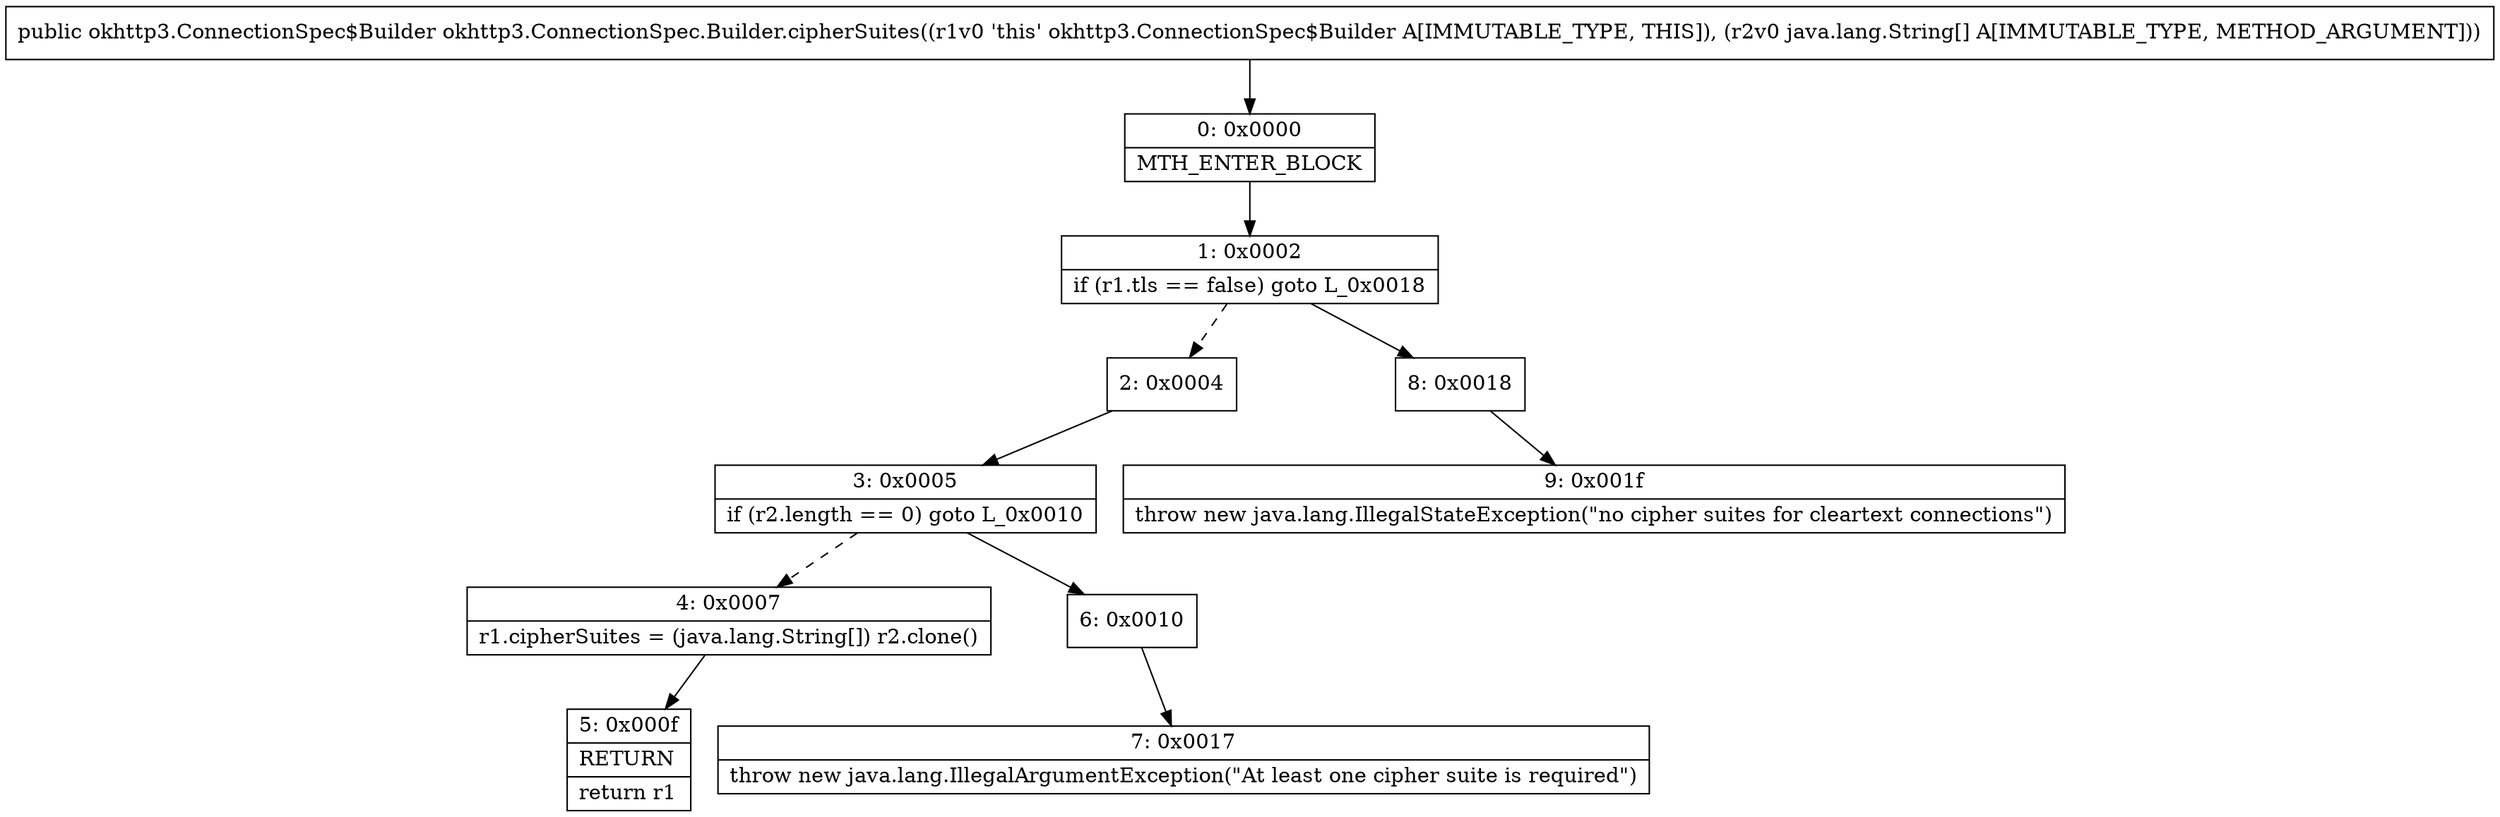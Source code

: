 digraph "CFG forokhttp3.ConnectionSpec.Builder.cipherSuites([Ljava\/lang\/String;)Lokhttp3\/ConnectionSpec$Builder;" {
Node_0 [shape=record,label="{0\:\ 0x0000|MTH_ENTER_BLOCK\l}"];
Node_1 [shape=record,label="{1\:\ 0x0002|if (r1.tls == false) goto L_0x0018\l}"];
Node_2 [shape=record,label="{2\:\ 0x0004}"];
Node_3 [shape=record,label="{3\:\ 0x0005|if (r2.length == 0) goto L_0x0010\l}"];
Node_4 [shape=record,label="{4\:\ 0x0007|r1.cipherSuites = (java.lang.String[]) r2.clone()\l}"];
Node_5 [shape=record,label="{5\:\ 0x000f|RETURN\l|return r1\l}"];
Node_6 [shape=record,label="{6\:\ 0x0010}"];
Node_7 [shape=record,label="{7\:\ 0x0017|throw new java.lang.IllegalArgumentException(\"At least one cipher suite is required\")\l}"];
Node_8 [shape=record,label="{8\:\ 0x0018}"];
Node_9 [shape=record,label="{9\:\ 0x001f|throw new java.lang.IllegalStateException(\"no cipher suites for cleartext connections\")\l}"];
MethodNode[shape=record,label="{public okhttp3.ConnectionSpec$Builder okhttp3.ConnectionSpec.Builder.cipherSuites((r1v0 'this' okhttp3.ConnectionSpec$Builder A[IMMUTABLE_TYPE, THIS]), (r2v0 java.lang.String[] A[IMMUTABLE_TYPE, METHOD_ARGUMENT])) }"];
MethodNode -> Node_0;
Node_0 -> Node_1;
Node_1 -> Node_2[style=dashed];
Node_1 -> Node_8;
Node_2 -> Node_3;
Node_3 -> Node_4[style=dashed];
Node_3 -> Node_6;
Node_4 -> Node_5;
Node_6 -> Node_7;
Node_8 -> Node_9;
}

